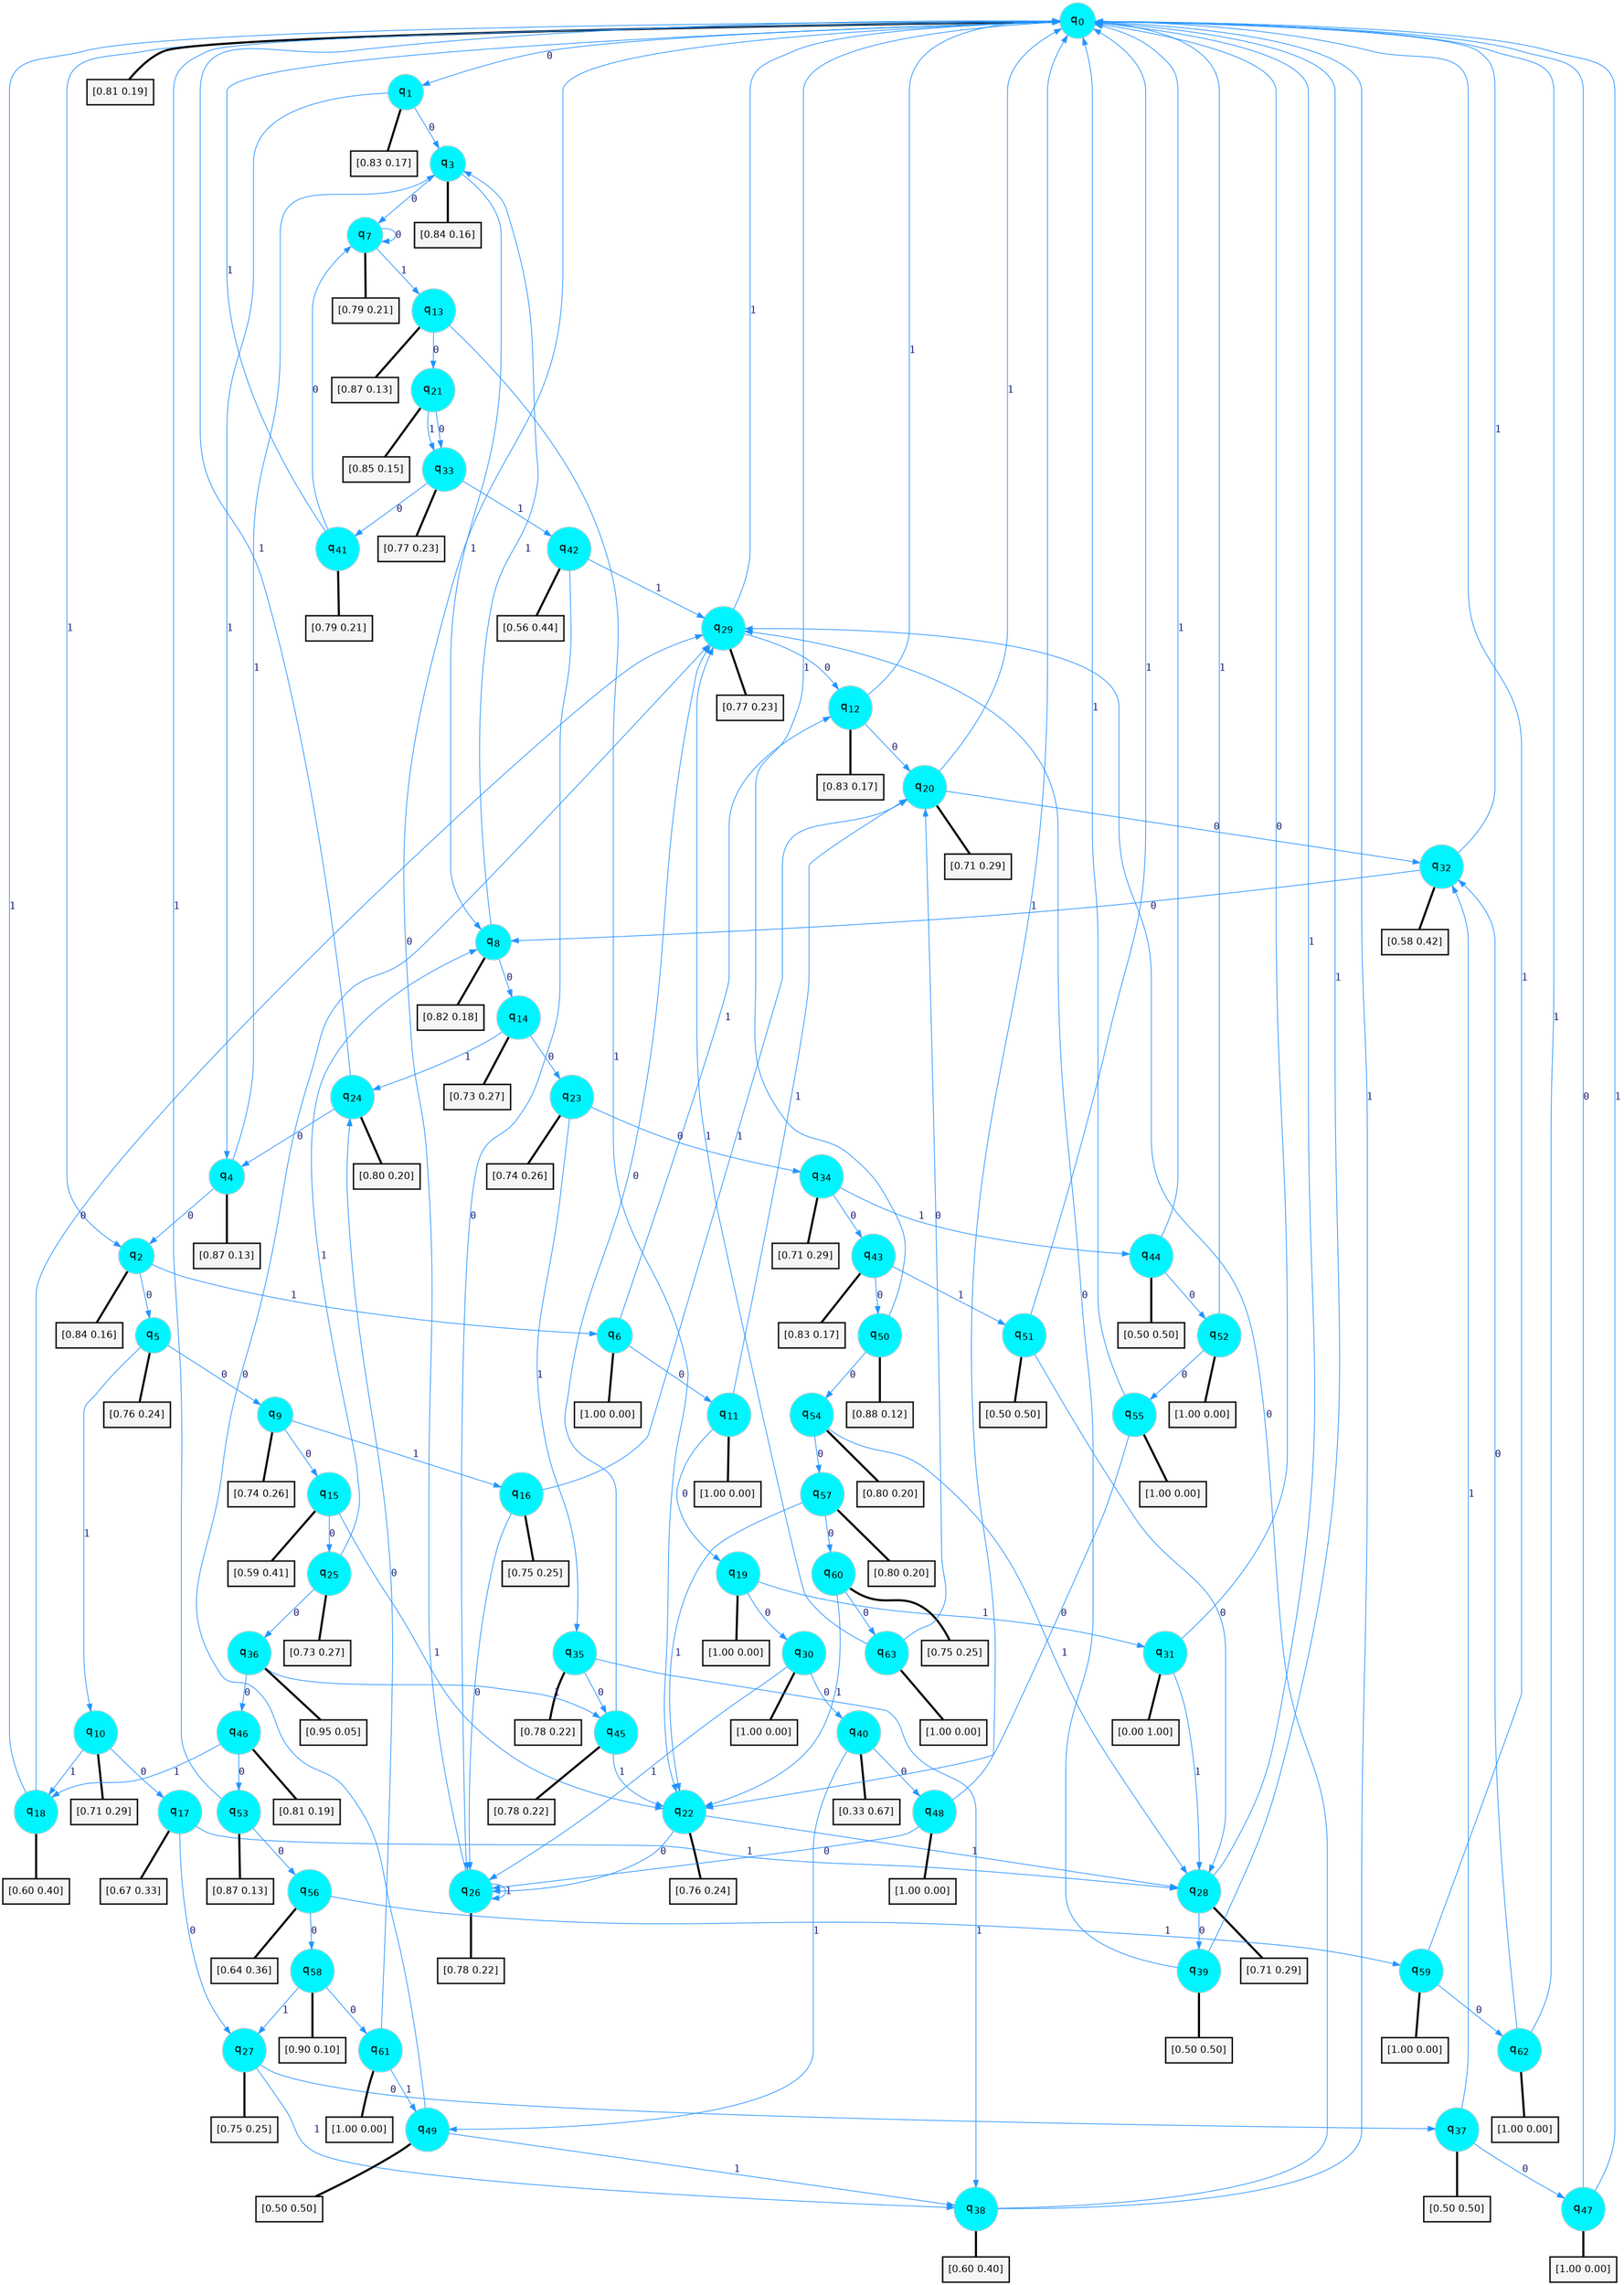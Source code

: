 digraph G {
graph [
bgcolor=transparent, dpi=300, rankdir=TD, size="40,25"];
node [
color=gray, fillcolor=turquoise1, fontcolor=black, fontname=Helvetica, fontsize=16, fontweight=bold, shape=circle, style=filled];
edge [
arrowsize=1, color=dodgerblue1, fontcolor=midnightblue, fontname=courier, fontweight=bold, penwidth=1, style=solid, weight=20];
0[label=<q<SUB>0</SUB>>];
1[label=<q<SUB>1</SUB>>];
2[label=<q<SUB>2</SUB>>];
3[label=<q<SUB>3</SUB>>];
4[label=<q<SUB>4</SUB>>];
5[label=<q<SUB>5</SUB>>];
6[label=<q<SUB>6</SUB>>];
7[label=<q<SUB>7</SUB>>];
8[label=<q<SUB>8</SUB>>];
9[label=<q<SUB>9</SUB>>];
10[label=<q<SUB>10</SUB>>];
11[label=<q<SUB>11</SUB>>];
12[label=<q<SUB>12</SUB>>];
13[label=<q<SUB>13</SUB>>];
14[label=<q<SUB>14</SUB>>];
15[label=<q<SUB>15</SUB>>];
16[label=<q<SUB>16</SUB>>];
17[label=<q<SUB>17</SUB>>];
18[label=<q<SUB>18</SUB>>];
19[label=<q<SUB>19</SUB>>];
20[label=<q<SUB>20</SUB>>];
21[label=<q<SUB>21</SUB>>];
22[label=<q<SUB>22</SUB>>];
23[label=<q<SUB>23</SUB>>];
24[label=<q<SUB>24</SUB>>];
25[label=<q<SUB>25</SUB>>];
26[label=<q<SUB>26</SUB>>];
27[label=<q<SUB>27</SUB>>];
28[label=<q<SUB>28</SUB>>];
29[label=<q<SUB>29</SUB>>];
30[label=<q<SUB>30</SUB>>];
31[label=<q<SUB>31</SUB>>];
32[label=<q<SUB>32</SUB>>];
33[label=<q<SUB>33</SUB>>];
34[label=<q<SUB>34</SUB>>];
35[label=<q<SUB>35</SUB>>];
36[label=<q<SUB>36</SUB>>];
37[label=<q<SUB>37</SUB>>];
38[label=<q<SUB>38</SUB>>];
39[label=<q<SUB>39</SUB>>];
40[label=<q<SUB>40</SUB>>];
41[label=<q<SUB>41</SUB>>];
42[label=<q<SUB>42</SUB>>];
43[label=<q<SUB>43</SUB>>];
44[label=<q<SUB>44</SUB>>];
45[label=<q<SUB>45</SUB>>];
46[label=<q<SUB>46</SUB>>];
47[label=<q<SUB>47</SUB>>];
48[label=<q<SUB>48</SUB>>];
49[label=<q<SUB>49</SUB>>];
50[label=<q<SUB>50</SUB>>];
51[label=<q<SUB>51</SUB>>];
52[label=<q<SUB>52</SUB>>];
53[label=<q<SUB>53</SUB>>];
54[label=<q<SUB>54</SUB>>];
55[label=<q<SUB>55</SUB>>];
56[label=<q<SUB>56</SUB>>];
57[label=<q<SUB>57</SUB>>];
58[label=<q<SUB>58</SUB>>];
59[label=<q<SUB>59</SUB>>];
60[label=<q<SUB>60</SUB>>];
61[label=<q<SUB>61</SUB>>];
62[label=<q<SUB>62</SUB>>];
63[label=<q<SUB>63</SUB>>];
64[label="[0.81 0.19]", shape=box,fontcolor=black, fontname=Helvetica, fontsize=14, penwidth=2, fillcolor=whitesmoke,color=black];
65[label="[0.83 0.17]", shape=box,fontcolor=black, fontname=Helvetica, fontsize=14, penwidth=2, fillcolor=whitesmoke,color=black];
66[label="[0.84 0.16]", shape=box,fontcolor=black, fontname=Helvetica, fontsize=14, penwidth=2, fillcolor=whitesmoke,color=black];
67[label="[0.84 0.16]", shape=box,fontcolor=black, fontname=Helvetica, fontsize=14, penwidth=2, fillcolor=whitesmoke,color=black];
68[label="[0.87 0.13]", shape=box,fontcolor=black, fontname=Helvetica, fontsize=14, penwidth=2, fillcolor=whitesmoke,color=black];
69[label="[0.76 0.24]", shape=box,fontcolor=black, fontname=Helvetica, fontsize=14, penwidth=2, fillcolor=whitesmoke,color=black];
70[label="[1.00 0.00]", shape=box,fontcolor=black, fontname=Helvetica, fontsize=14, penwidth=2, fillcolor=whitesmoke,color=black];
71[label="[0.79 0.21]", shape=box,fontcolor=black, fontname=Helvetica, fontsize=14, penwidth=2, fillcolor=whitesmoke,color=black];
72[label="[0.82 0.18]", shape=box,fontcolor=black, fontname=Helvetica, fontsize=14, penwidth=2, fillcolor=whitesmoke,color=black];
73[label="[0.74 0.26]", shape=box,fontcolor=black, fontname=Helvetica, fontsize=14, penwidth=2, fillcolor=whitesmoke,color=black];
74[label="[0.71 0.29]", shape=box,fontcolor=black, fontname=Helvetica, fontsize=14, penwidth=2, fillcolor=whitesmoke,color=black];
75[label="[1.00 0.00]", shape=box,fontcolor=black, fontname=Helvetica, fontsize=14, penwidth=2, fillcolor=whitesmoke,color=black];
76[label="[0.83 0.17]", shape=box,fontcolor=black, fontname=Helvetica, fontsize=14, penwidth=2, fillcolor=whitesmoke,color=black];
77[label="[0.87 0.13]", shape=box,fontcolor=black, fontname=Helvetica, fontsize=14, penwidth=2, fillcolor=whitesmoke,color=black];
78[label="[0.73 0.27]", shape=box,fontcolor=black, fontname=Helvetica, fontsize=14, penwidth=2, fillcolor=whitesmoke,color=black];
79[label="[0.59 0.41]", shape=box,fontcolor=black, fontname=Helvetica, fontsize=14, penwidth=2, fillcolor=whitesmoke,color=black];
80[label="[0.75 0.25]", shape=box,fontcolor=black, fontname=Helvetica, fontsize=14, penwidth=2, fillcolor=whitesmoke,color=black];
81[label="[0.67 0.33]", shape=box,fontcolor=black, fontname=Helvetica, fontsize=14, penwidth=2, fillcolor=whitesmoke,color=black];
82[label="[0.60 0.40]", shape=box,fontcolor=black, fontname=Helvetica, fontsize=14, penwidth=2, fillcolor=whitesmoke,color=black];
83[label="[1.00 0.00]", shape=box,fontcolor=black, fontname=Helvetica, fontsize=14, penwidth=2, fillcolor=whitesmoke,color=black];
84[label="[0.71 0.29]", shape=box,fontcolor=black, fontname=Helvetica, fontsize=14, penwidth=2, fillcolor=whitesmoke,color=black];
85[label="[0.85 0.15]", shape=box,fontcolor=black, fontname=Helvetica, fontsize=14, penwidth=2, fillcolor=whitesmoke,color=black];
86[label="[0.76 0.24]", shape=box,fontcolor=black, fontname=Helvetica, fontsize=14, penwidth=2, fillcolor=whitesmoke,color=black];
87[label="[0.74 0.26]", shape=box,fontcolor=black, fontname=Helvetica, fontsize=14, penwidth=2, fillcolor=whitesmoke,color=black];
88[label="[0.80 0.20]", shape=box,fontcolor=black, fontname=Helvetica, fontsize=14, penwidth=2, fillcolor=whitesmoke,color=black];
89[label="[0.73 0.27]", shape=box,fontcolor=black, fontname=Helvetica, fontsize=14, penwidth=2, fillcolor=whitesmoke,color=black];
90[label="[0.78 0.22]", shape=box,fontcolor=black, fontname=Helvetica, fontsize=14, penwidth=2, fillcolor=whitesmoke,color=black];
91[label="[0.75 0.25]", shape=box,fontcolor=black, fontname=Helvetica, fontsize=14, penwidth=2, fillcolor=whitesmoke,color=black];
92[label="[0.71 0.29]", shape=box,fontcolor=black, fontname=Helvetica, fontsize=14, penwidth=2, fillcolor=whitesmoke,color=black];
93[label="[0.77 0.23]", shape=box,fontcolor=black, fontname=Helvetica, fontsize=14, penwidth=2, fillcolor=whitesmoke,color=black];
94[label="[1.00 0.00]", shape=box,fontcolor=black, fontname=Helvetica, fontsize=14, penwidth=2, fillcolor=whitesmoke,color=black];
95[label="[0.00 1.00]", shape=box,fontcolor=black, fontname=Helvetica, fontsize=14, penwidth=2, fillcolor=whitesmoke,color=black];
96[label="[0.58 0.42]", shape=box,fontcolor=black, fontname=Helvetica, fontsize=14, penwidth=2, fillcolor=whitesmoke,color=black];
97[label="[0.77 0.23]", shape=box,fontcolor=black, fontname=Helvetica, fontsize=14, penwidth=2, fillcolor=whitesmoke,color=black];
98[label="[0.71 0.29]", shape=box,fontcolor=black, fontname=Helvetica, fontsize=14, penwidth=2, fillcolor=whitesmoke,color=black];
99[label="[0.78 0.22]", shape=box,fontcolor=black, fontname=Helvetica, fontsize=14, penwidth=2, fillcolor=whitesmoke,color=black];
100[label="[0.95 0.05]", shape=box,fontcolor=black, fontname=Helvetica, fontsize=14, penwidth=2, fillcolor=whitesmoke,color=black];
101[label="[0.50 0.50]", shape=box,fontcolor=black, fontname=Helvetica, fontsize=14, penwidth=2, fillcolor=whitesmoke,color=black];
102[label="[0.60 0.40]", shape=box,fontcolor=black, fontname=Helvetica, fontsize=14, penwidth=2, fillcolor=whitesmoke,color=black];
103[label="[0.50 0.50]", shape=box,fontcolor=black, fontname=Helvetica, fontsize=14, penwidth=2, fillcolor=whitesmoke,color=black];
104[label="[0.33 0.67]", shape=box,fontcolor=black, fontname=Helvetica, fontsize=14, penwidth=2, fillcolor=whitesmoke,color=black];
105[label="[0.79 0.21]", shape=box,fontcolor=black, fontname=Helvetica, fontsize=14, penwidth=2, fillcolor=whitesmoke,color=black];
106[label="[0.56 0.44]", shape=box,fontcolor=black, fontname=Helvetica, fontsize=14, penwidth=2, fillcolor=whitesmoke,color=black];
107[label="[0.83 0.17]", shape=box,fontcolor=black, fontname=Helvetica, fontsize=14, penwidth=2, fillcolor=whitesmoke,color=black];
108[label="[0.50 0.50]", shape=box,fontcolor=black, fontname=Helvetica, fontsize=14, penwidth=2, fillcolor=whitesmoke,color=black];
109[label="[0.78 0.22]", shape=box,fontcolor=black, fontname=Helvetica, fontsize=14, penwidth=2, fillcolor=whitesmoke,color=black];
110[label="[0.81 0.19]", shape=box,fontcolor=black, fontname=Helvetica, fontsize=14, penwidth=2, fillcolor=whitesmoke,color=black];
111[label="[1.00 0.00]", shape=box,fontcolor=black, fontname=Helvetica, fontsize=14, penwidth=2, fillcolor=whitesmoke,color=black];
112[label="[1.00 0.00]", shape=box,fontcolor=black, fontname=Helvetica, fontsize=14, penwidth=2, fillcolor=whitesmoke,color=black];
113[label="[0.50 0.50]", shape=box,fontcolor=black, fontname=Helvetica, fontsize=14, penwidth=2, fillcolor=whitesmoke,color=black];
114[label="[0.88 0.12]", shape=box,fontcolor=black, fontname=Helvetica, fontsize=14, penwidth=2, fillcolor=whitesmoke,color=black];
115[label="[0.50 0.50]", shape=box,fontcolor=black, fontname=Helvetica, fontsize=14, penwidth=2, fillcolor=whitesmoke,color=black];
116[label="[1.00 0.00]", shape=box,fontcolor=black, fontname=Helvetica, fontsize=14, penwidth=2, fillcolor=whitesmoke,color=black];
117[label="[0.87 0.13]", shape=box,fontcolor=black, fontname=Helvetica, fontsize=14, penwidth=2, fillcolor=whitesmoke,color=black];
118[label="[0.80 0.20]", shape=box,fontcolor=black, fontname=Helvetica, fontsize=14, penwidth=2, fillcolor=whitesmoke,color=black];
119[label="[1.00 0.00]", shape=box,fontcolor=black, fontname=Helvetica, fontsize=14, penwidth=2, fillcolor=whitesmoke,color=black];
120[label="[0.64 0.36]", shape=box,fontcolor=black, fontname=Helvetica, fontsize=14, penwidth=2, fillcolor=whitesmoke,color=black];
121[label="[0.80 0.20]", shape=box,fontcolor=black, fontname=Helvetica, fontsize=14, penwidth=2, fillcolor=whitesmoke,color=black];
122[label="[0.90 0.10]", shape=box,fontcolor=black, fontname=Helvetica, fontsize=14, penwidth=2, fillcolor=whitesmoke,color=black];
123[label="[1.00 0.00]", shape=box,fontcolor=black, fontname=Helvetica, fontsize=14, penwidth=2, fillcolor=whitesmoke,color=black];
124[label="[0.75 0.25]", shape=box,fontcolor=black, fontname=Helvetica, fontsize=14, penwidth=2, fillcolor=whitesmoke,color=black];
125[label="[1.00 0.00]", shape=box,fontcolor=black, fontname=Helvetica, fontsize=14, penwidth=2, fillcolor=whitesmoke,color=black];
126[label="[1.00 0.00]", shape=box,fontcolor=black, fontname=Helvetica, fontsize=14, penwidth=2, fillcolor=whitesmoke,color=black];
127[label="[1.00 0.00]", shape=box,fontcolor=black, fontname=Helvetica, fontsize=14, penwidth=2, fillcolor=whitesmoke,color=black];
0->1 [label=0];
0->2 [label=1];
0->64 [arrowhead=none, penwidth=3,color=black];
1->3 [label=0];
1->4 [label=1];
1->65 [arrowhead=none, penwidth=3,color=black];
2->5 [label=0];
2->6 [label=1];
2->66 [arrowhead=none, penwidth=3,color=black];
3->7 [label=0];
3->8 [label=1];
3->67 [arrowhead=none, penwidth=3,color=black];
4->2 [label=0];
4->3 [label=1];
4->68 [arrowhead=none, penwidth=3,color=black];
5->9 [label=0];
5->10 [label=1];
5->69 [arrowhead=none, penwidth=3,color=black];
6->11 [label=0];
6->12 [label=1];
6->70 [arrowhead=none, penwidth=3,color=black];
7->7 [label=0];
7->13 [label=1];
7->71 [arrowhead=none, penwidth=3,color=black];
8->14 [label=0];
8->3 [label=1];
8->72 [arrowhead=none, penwidth=3,color=black];
9->15 [label=0];
9->16 [label=1];
9->73 [arrowhead=none, penwidth=3,color=black];
10->17 [label=0];
10->18 [label=1];
10->74 [arrowhead=none, penwidth=3,color=black];
11->19 [label=0];
11->20 [label=1];
11->75 [arrowhead=none, penwidth=3,color=black];
12->20 [label=0];
12->0 [label=1];
12->76 [arrowhead=none, penwidth=3,color=black];
13->21 [label=0];
13->22 [label=1];
13->77 [arrowhead=none, penwidth=3,color=black];
14->23 [label=0];
14->24 [label=1];
14->78 [arrowhead=none, penwidth=3,color=black];
15->25 [label=0];
15->22 [label=1];
15->79 [arrowhead=none, penwidth=3,color=black];
16->26 [label=0];
16->20 [label=1];
16->80 [arrowhead=none, penwidth=3,color=black];
17->27 [label=0];
17->28 [label=1];
17->81 [arrowhead=none, penwidth=3,color=black];
18->29 [label=0];
18->0 [label=1];
18->82 [arrowhead=none, penwidth=3,color=black];
19->30 [label=0];
19->31 [label=1];
19->83 [arrowhead=none, penwidth=3,color=black];
20->32 [label=0];
20->0 [label=1];
20->84 [arrowhead=none, penwidth=3,color=black];
21->33 [label=0];
21->33 [label=1];
21->85 [arrowhead=none, penwidth=3,color=black];
22->26 [label=0];
22->28 [label=1];
22->86 [arrowhead=none, penwidth=3,color=black];
23->34 [label=0];
23->35 [label=1];
23->87 [arrowhead=none, penwidth=3,color=black];
24->4 [label=0];
24->0 [label=1];
24->88 [arrowhead=none, penwidth=3,color=black];
25->36 [label=0];
25->8 [label=1];
25->89 [arrowhead=none, penwidth=3,color=black];
26->0 [label=0];
26->26 [label=1];
26->90 [arrowhead=none, penwidth=3,color=black];
27->37 [label=0];
27->38 [label=1];
27->91 [arrowhead=none, penwidth=3,color=black];
28->39 [label=0];
28->0 [label=1];
28->92 [arrowhead=none, penwidth=3,color=black];
29->12 [label=0];
29->0 [label=1];
29->93 [arrowhead=none, penwidth=3,color=black];
30->40 [label=0];
30->26 [label=1];
30->94 [arrowhead=none, penwidth=3,color=black];
31->0 [label=0];
31->28 [label=1];
31->95 [arrowhead=none, penwidth=3,color=black];
32->8 [label=0];
32->0 [label=1];
32->96 [arrowhead=none, penwidth=3,color=black];
33->41 [label=0];
33->42 [label=1];
33->97 [arrowhead=none, penwidth=3,color=black];
34->43 [label=0];
34->44 [label=1];
34->98 [arrowhead=none, penwidth=3,color=black];
35->45 [label=0];
35->38 [label=1];
35->99 [arrowhead=none, penwidth=3,color=black];
36->46 [label=0];
36->45 [label=1];
36->100 [arrowhead=none, penwidth=3,color=black];
37->47 [label=0];
37->32 [label=1];
37->101 [arrowhead=none, penwidth=3,color=black];
38->29 [label=0];
38->0 [label=1];
38->102 [arrowhead=none, penwidth=3,color=black];
39->29 [label=0];
39->0 [label=1];
39->103 [arrowhead=none, penwidth=3,color=black];
40->48 [label=0];
40->49 [label=1];
40->104 [arrowhead=none, penwidth=3,color=black];
41->7 [label=0];
41->0 [label=1];
41->105 [arrowhead=none, penwidth=3,color=black];
42->26 [label=0];
42->29 [label=1];
42->106 [arrowhead=none, penwidth=3,color=black];
43->50 [label=0];
43->51 [label=1];
43->107 [arrowhead=none, penwidth=3,color=black];
44->52 [label=0];
44->0 [label=1];
44->108 [arrowhead=none, penwidth=3,color=black];
45->29 [label=0];
45->22 [label=1];
45->109 [arrowhead=none, penwidth=3,color=black];
46->53 [label=0];
46->18 [label=1];
46->110 [arrowhead=none, penwidth=3,color=black];
47->0 [label=0];
47->0 [label=1];
47->111 [arrowhead=none, penwidth=3,color=black];
48->26 [label=0];
48->0 [label=1];
48->112 [arrowhead=none, penwidth=3,color=black];
49->29 [label=0];
49->38 [label=1];
49->113 [arrowhead=none, penwidth=3,color=black];
50->54 [label=0];
50->0 [label=1];
50->114 [arrowhead=none, penwidth=3,color=black];
51->28 [label=0];
51->0 [label=1];
51->115 [arrowhead=none, penwidth=3,color=black];
52->55 [label=0];
52->0 [label=1];
52->116 [arrowhead=none, penwidth=3,color=black];
53->56 [label=0];
53->0 [label=1];
53->117 [arrowhead=none, penwidth=3,color=black];
54->57 [label=0];
54->28 [label=1];
54->118 [arrowhead=none, penwidth=3,color=black];
55->22 [label=0];
55->0 [label=1];
55->119 [arrowhead=none, penwidth=3,color=black];
56->58 [label=0];
56->59 [label=1];
56->120 [arrowhead=none, penwidth=3,color=black];
57->60 [label=0];
57->22 [label=1];
57->121 [arrowhead=none, penwidth=3,color=black];
58->61 [label=0];
58->27 [label=1];
58->122 [arrowhead=none, penwidth=3,color=black];
59->62 [label=0];
59->0 [label=1];
59->123 [arrowhead=none, penwidth=3,color=black];
60->63 [label=0];
60->22 [label=1];
60->124 [arrowhead=none, penwidth=3,color=black];
61->24 [label=0];
61->49 [label=1];
61->125 [arrowhead=none, penwidth=3,color=black];
62->32 [label=0];
62->0 [label=1];
62->126 [arrowhead=none, penwidth=3,color=black];
63->20 [label=0];
63->29 [label=1];
63->127 [arrowhead=none, penwidth=3,color=black];
}

